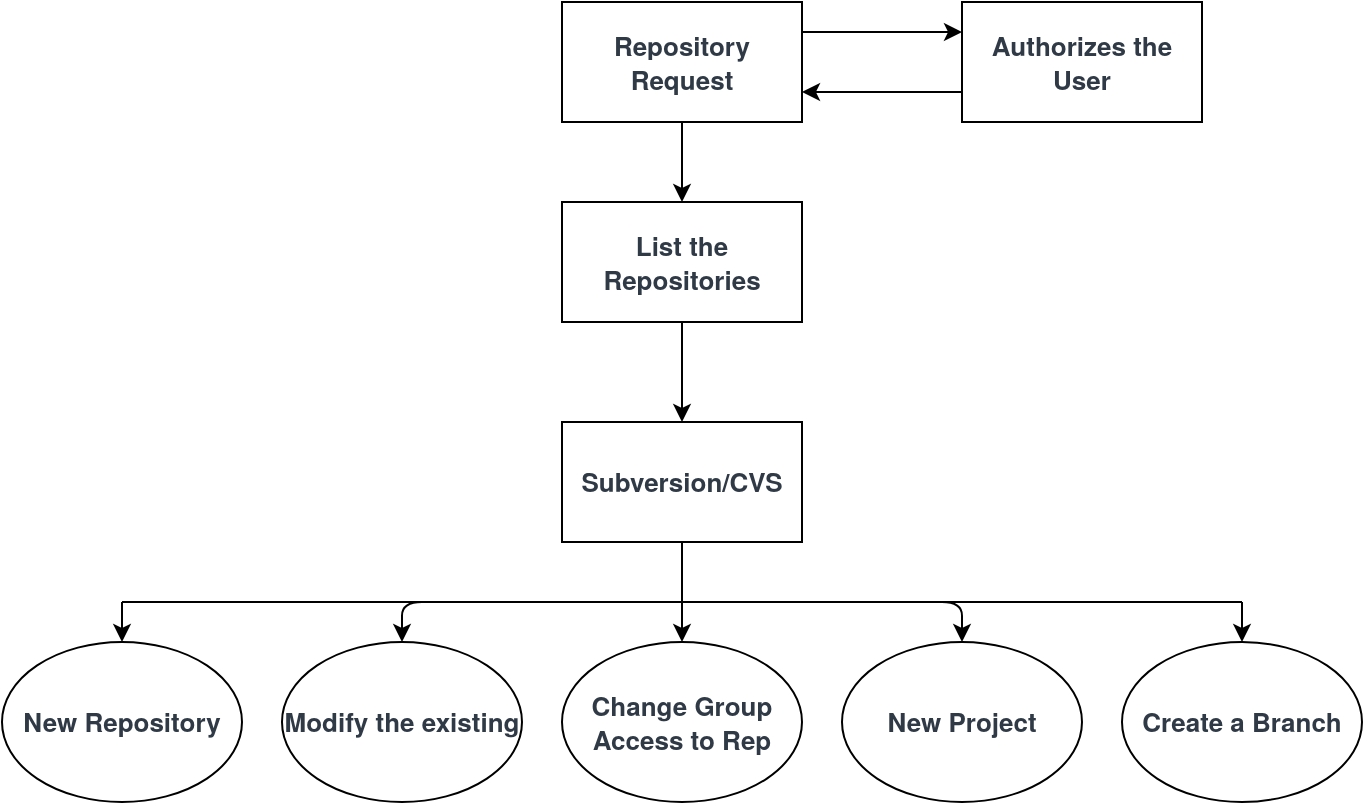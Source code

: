 <mxfile version="12.1.9" type="github" pages="1"><diagram id="FSH_ddTADO58gWrdZnGQ" name="Page-1"><mxGraphModel dx="768" dy="493" grid="1" gridSize="10" guides="1" tooltips="1" connect="1" arrows="1" fold="1" page="1" pageScale="1" pageWidth="850" pageHeight="1100" math="0" shadow="0"><root><mxCell id="0"/><mxCell id="1" parent="0"/><mxCell id="Ehhf00hiLFGdmAmFDQjh-1" value="&lt;span style=&quot;color: rgb(48 , 58 , 70) ; font-family: &amp;#34;sourcesanspro&amp;#34; , &amp;#34;helvetica neue&amp;#34; , &amp;#34;arial&amp;#34; ; font-size: 13px ; font-weight: 700 ; white-space: normal ; background-color: rgb(255 , 255 , 255)&quot;&gt;Repository Request&lt;/span&gt;" style="rounded=0;whiteSpace=wrap;html=1;" vertex="1" parent="1"><mxGeometry x="300" y="80" width="120" height="60" as="geometry"/></mxCell><mxCell id="Ehhf00hiLFGdmAmFDQjh-2" value="&lt;font color=&quot;#303a46&quot; face=&quot;sourcesanspro, helvetica neue, arial&quot;&gt;&lt;span style=&quot;font-size: 13px ; background-color: rgb(255 , 255 , 255)&quot;&gt;&lt;b&gt;Authorizes the User&lt;/b&gt;&lt;/span&gt;&lt;/font&gt;" style="rounded=0;whiteSpace=wrap;html=1;" vertex="1" parent="1"><mxGeometry x="500" y="80" width="120" height="60" as="geometry"/></mxCell><mxCell id="Ehhf00hiLFGdmAmFDQjh-3" value="" style="endArrow=classic;html=1;exitX=1;exitY=0.25;exitDx=0;exitDy=0;entryX=0;entryY=0.25;entryDx=0;entryDy=0;" edge="1" parent="1" source="Ehhf00hiLFGdmAmFDQjh-1" target="Ehhf00hiLFGdmAmFDQjh-2"><mxGeometry width="50" height="50" relative="1" as="geometry"><mxPoint x="200" y="210" as="sourcePoint"/><mxPoint x="250" y="160" as="targetPoint"/></mxGeometry></mxCell><mxCell id="Ehhf00hiLFGdmAmFDQjh-4" value="" style="endArrow=classic;html=1;exitX=0;exitY=0.75;exitDx=0;exitDy=0;entryX=1;entryY=0.75;entryDx=0;entryDy=0;" edge="1" parent="1" source="Ehhf00hiLFGdmAmFDQjh-2" target="Ehhf00hiLFGdmAmFDQjh-1"><mxGeometry width="50" height="50" relative="1" as="geometry"><mxPoint x="200" y="210" as="sourcePoint"/><mxPoint x="250" y="160" as="targetPoint"/></mxGeometry></mxCell><mxCell id="Ehhf00hiLFGdmAmFDQjh-6" value="&lt;font color=&quot;#303a46&quot; face=&quot;sourcesanspro, helvetica neue, arial&quot;&gt;&lt;span style=&quot;font-size: 13px ; background-color: rgb(255 , 255 , 255)&quot;&gt;&lt;b&gt;List the Repositories&lt;/b&gt;&lt;/span&gt;&lt;/font&gt;" style="rounded=0;whiteSpace=wrap;html=1;" vertex="1" parent="1"><mxGeometry x="300" y="180" width="120" height="60" as="geometry"/></mxCell><mxCell id="Ehhf00hiLFGdmAmFDQjh-7" value="" style="endArrow=classic;html=1;exitX=0.5;exitY=1;exitDx=0;exitDy=0;entryX=0.5;entryY=0;entryDx=0;entryDy=0;" edge="1" parent="1" source="Ehhf00hiLFGdmAmFDQjh-1" target="Ehhf00hiLFGdmAmFDQjh-6"><mxGeometry width="50" height="50" relative="1" as="geometry"><mxPoint x="90" y="390" as="sourcePoint"/><mxPoint x="140" y="340" as="targetPoint"/></mxGeometry></mxCell><mxCell id="Ehhf00hiLFGdmAmFDQjh-9" value="&lt;b style=&quot;color: rgb(48 , 58 , 70) ; font-family: &amp;#34;sourcesanspro&amp;#34; , &amp;#34;helvetica neue&amp;#34; , &amp;#34;arial&amp;#34; ; font-size: 13px ; white-space: normal&quot;&gt;New Repository&lt;/b&gt;" style="ellipse;whiteSpace=wrap;html=1;" vertex="1" parent="1"><mxGeometry x="20" y="400" width="120" height="80" as="geometry"/></mxCell><mxCell id="Ehhf00hiLFGdmAmFDQjh-10" value="&lt;b style=&quot;color: rgb(48 , 58 , 70) ; font-family: &amp;#34;sourcesanspro&amp;#34; , &amp;#34;helvetica neue&amp;#34; , &amp;#34;arial&amp;#34; ; font-size: 13px&quot;&gt;Modify the existing&lt;/b&gt;" style="ellipse;whiteSpace=wrap;html=1;" vertex="1" parent="1"><mxGeometry x="160" y="400" width="120" height="80" as="geometry"/></mxCell><mxCell id="Ehhf00hiLFGdmAmFDQjh-11" value="&lt;b style=&quot;color: rgb(48 , 58 , 70) ; font-family: &amp;#34;sourcesanspro&amp;#34; , &amp;#34;helvetica neue&amp;#34; , &amp;#34;arial&amp;#34; ; font-size: 13px&quot;&gt;Change Group Access to Rep&lt;/b&gt;" style="ellipse;whiteSpace=wrap;html=1;" vertex="1" parent="1"><mxGeometry x="300" y="400" width="120" height="80" as="geometry"/></mxCell><mxCell id="Ehhf00hiLFGdmAmFDQjh-12" value="&lt;b style=&quot;color: rgb(48 , 58 , 70) ; font-family: &amp;#34;sourcesanspro&amp;#34; , &amp;#34;helvetica neue&amp;#34; , &amp;#34;arial&amp;#34; ; font-size: 13px&quot;&gt;New Project&lt;/b&gt;" style="ellipse;whiteSpace=wrap;html=1;" vertex="1" parent="1"><mxGeometry x="440" y="400" width="120" height="80" as="geometry"/></mxCell><mxCell id="Ehhf00hiLFGdmAmFDQjh-13" value="&lt;b style=&quot;color: rgb(48 , 58 , 70) ; font-family: &amp;#34;sourcesanspro&amp;#34; , &amp;#34;helvetica neue&amp;#34; , &amp;#34;arial&amp;#34; ; font-size: 13px&quot;&gt;Create a Branch&lt;/b&gt;" style="ellipse;whiteSpace=wrap;html=1;" vertex="1" parent="1"><mxGeometry x="580" y="400" width="120" height="80" as="geometry"/></mxCell><mxCell id="Ehhf00hiLFGdmAmFDQjh-15" value="&lt;b style=&quot;color: rgb(48 , 58 , 70) ; font-family: &amp;#34;sourcesanspro&amp;#34; , &amp;#34;helvetica neue&amp;#34; , &amp;#34;arial&amp;#34; ; font-size: 13px&quot;&gt;Subversion/CVS&lt;/b&gt;" style="rounded=0;whiteSpace=wrap;html=1;" vertex="1" parent="1"><mxGeometry x="300" y="290" width="120" height="60" as="geometry"/></mxCell><mxCell id="Ehhf00hiLFGdmAmFDQjh-16" value="" style="endArrow=classic;html=1;exitX=0.5;exitY=1;exitDx=0;exitDy=0;entryX=0.5;entryY=0;entryDx=0;entryDy=0;" edge="1" parent="1" source="Ehhf00hiLFGdmAmFDQjh-6" target="Ehhf00hiLFGdmAmFDQjh-15"><mxGeometry width="50" height="50" relative="1" as="geometry"><mxPoint x="370" y="150" as="sourcePoint"/><mxPoint x="370" y="190" as="targetPoint"/></mxGeometry></mxCell><mxCell id="Ehhf00hiLFGdmAmFDQjh-22" value="" style="endArrow=none;html=1;entryX=0.5;entryY=1;entryDx=0;entryDy=0;" edge="1" parent="1" target="Ehhf00hiLFGdmAmFDQjh-15"><mxGeometry width="50" height="50" relative="1" as="geometry"><mxPoint x="360" y="380" as="sourcePoint"/><mxPoint x="70" y="500" as="targetPoint"/></mxGeometry></mxCell><mxCell id="Ehhf00hiLFGdmAmFDQjh-23" value="" style="endArrow=none;html=1;" edge="1" parent="1"><mxGeometry width="50" height="50" relative="1" as="geometry"><mxPoint x="80" y="380" as="sourcePoint"/><mxPoint x="360" y="380" as="targetPoint"/></mxGeometry></mxCell><mxCell id="Ehhf00hiLFGdmAmFDQjh-24" value="" style="endArrow=classic;html=1;entryX=0.5;entryY=0;entryDx=0;entryDy=0;" edge="1" parent="1" target="Ehhf00hiLFGdmAmFDQjh-9"><mxGeometry width="50" height="50" relative="1" as="geometry"><mxPoint x="80" y="380" as="sourcePoint"/><mxPoint x="100" y="270" as="targetPoint"/></mxGeometry></mxCell><mxCell id="Ehhf00hiLFGdmAmFDQjh-25" value="" style="endArrow=classic;html=1;entryX=0.5;entryY=0;entryDx=0;entryDy=0;" edge="1" parent="1" target="Ehhf00hiLFGdmAmFDQjh-10"><mxGeometry width="50" height="50" relative="1" as="geometry"><mxPoint x="360" y="380" as="sourcePoint"/><mxPoint x="530" y="330" as="targetPoint"/><Array as="points"><mxPoint x="220" y="380"/></Array></mxGeometry></mxCell><mxCell id="Ehhf00hiLFGdmAmFDQjh-26" value="" style="endArrow=classic;html=1;entryX=0.5;entryY=0;entryDx=0;entryDy=0;" edge="1" parent="1" target="Ehhf00hiLFGdmAmFDQjh-11"><mxGeometry width="50" height="50" relative="1" as="geometry"><mxPoint x="360" y="380" as="sourcePoint"/><mxPoint x="510" y="330" as="targetPoint"/></mxGeometry></mxCell><mxCell id="Ehhf00hiLFGdmAmFDQjh-28" value="" style="endArrow=classic;html=1;entryX=0.5;entryY=0;entryDx=0;entryDy=0;" edge="1" parent="1" target="Ehhf00hiLFGdmAmFDQjh-12"><mxGeometry width="50" height="50" relative="1" as="geometry"><mxPoint x="360" y="380" as="sourcePoint"/><mxPoint x="520" y="290" as="targetPoint"/><Array as="points"><mxPoint x="500" y="380"/></Array></mxGeometry></mxCell><mxCell id="Ehhf00hiLFGdmAmFDQjh-31" value="" style="endArrow=none;html=1;" edge="1" parent="1"><mxGeometry width="50" height="50" relative="1" as="geometry"><mxPoint x="640" y="380" as="sourcePoint"/><mxPoint x="360" y="380" as="targetPoint"/></mxGeometry></mxCell><mxCell id="Ehhf00hiLFGdmAmFDQjh-33" value="" style="endArrow=classic;html=1;entryX=0.5;entryY=0;entryDx=0;entryDy=0;" edge="1" parent="1" target="Ehhf00hiLFGdmAmFDQjh-13"><mxGeometry width="50" height="50" relative="1" as="geometry"><mxPoint x="640" y="380" as="sourcePoint"/><mxPoint x="530" y="320" as="targetPoint"/></mxGeometry></mxCell></root></mxGraphModel></diagram></mxfile>
